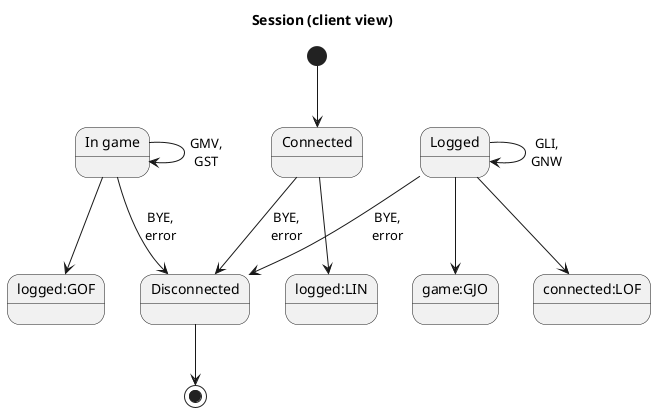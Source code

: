 @startuml
title Session (client view)

[*] --> connected

state "Connected" as connected
connected --> logged:LIN
connected --> not_connected:BYE,\nerror

state "Logged" as logged
logged --> not_connected:BYE,\nerror
logged --> game:GJO
logged --> logged:GLI,\nGNW
logged --> connected:LOF

state "In game" as game
game --> not_connected:BYE,\nerror
game --> logged:GOF
game --> game:GMV,\nGST

state "Disconnected" as not_connected
not_connected --> [*]
@enduml
